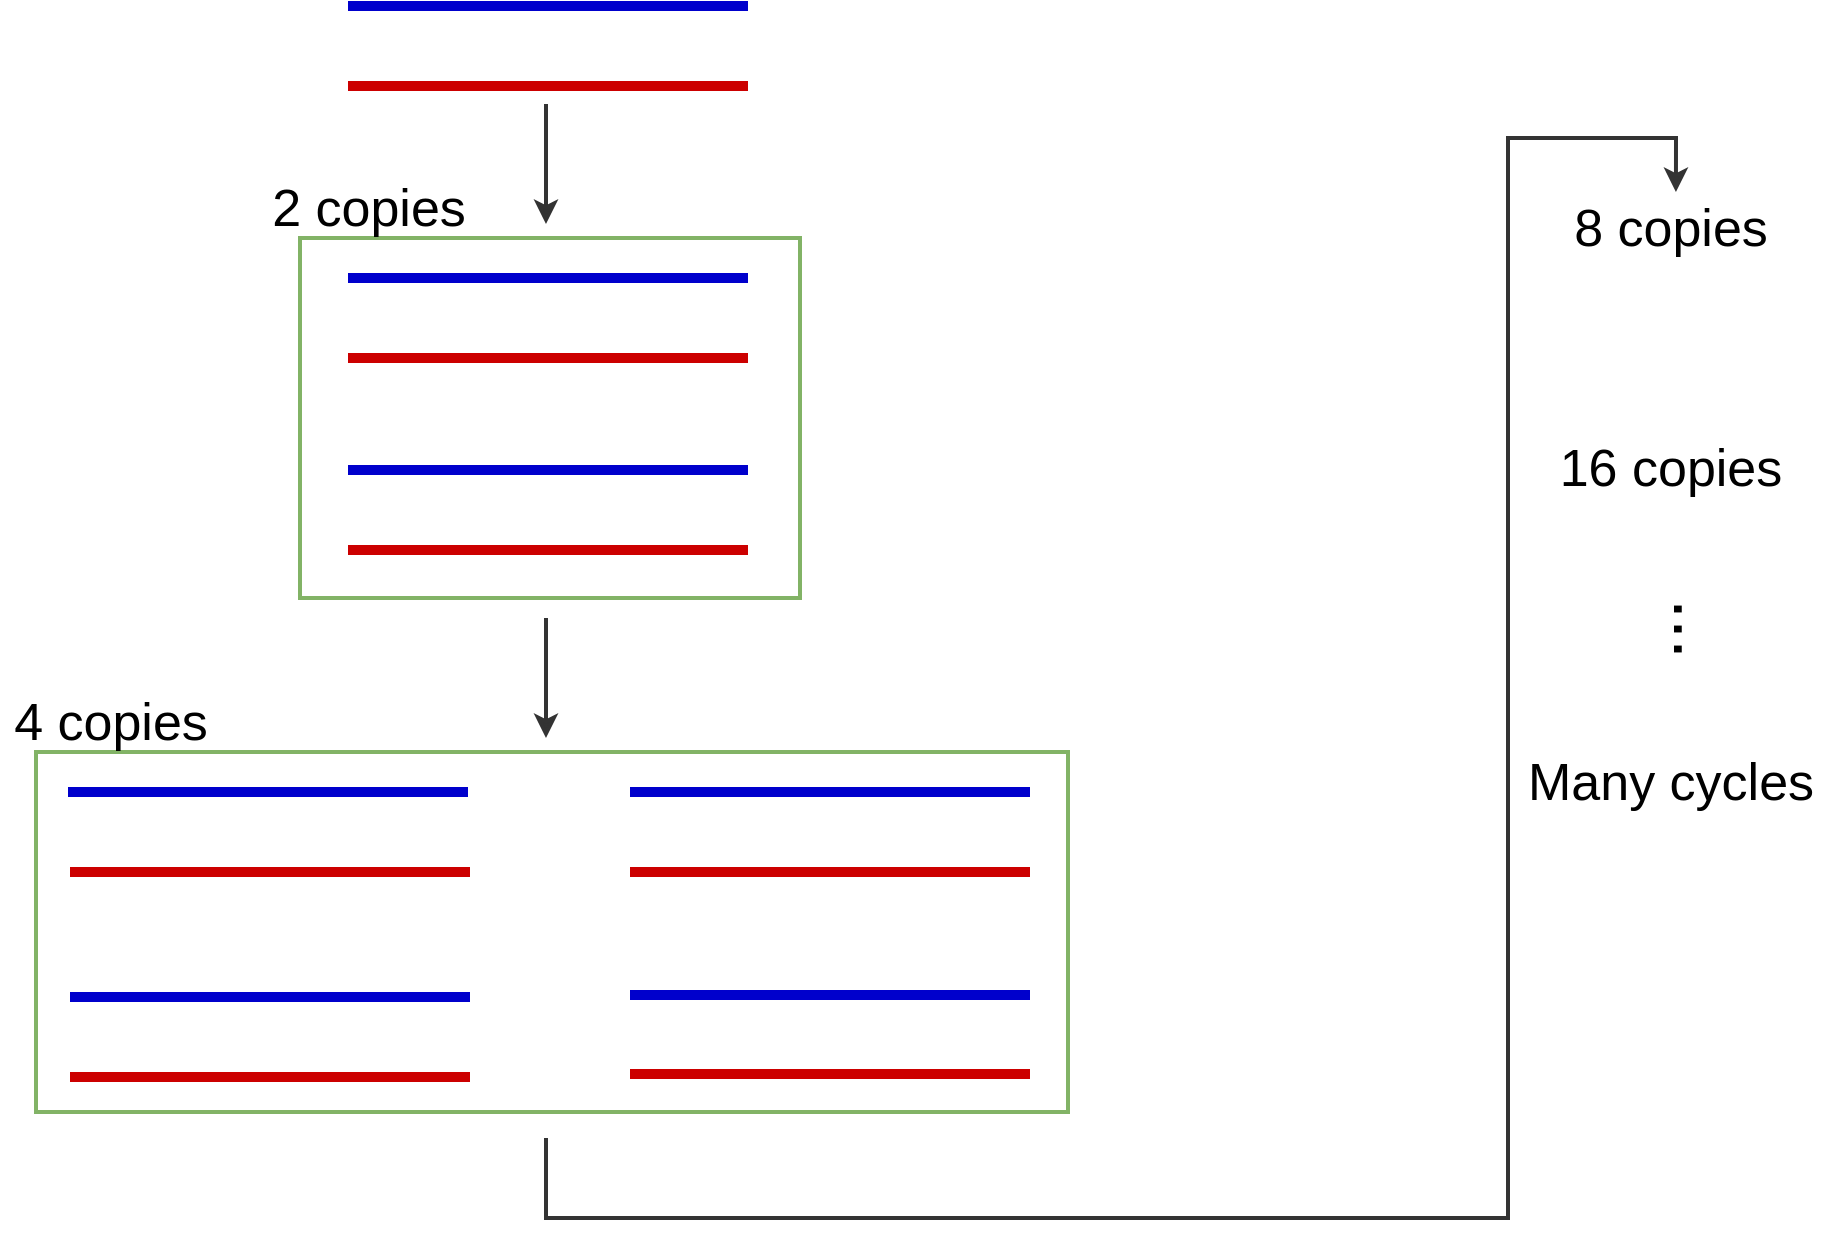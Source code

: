 <mxfile version="20.0.1" type="github">
  <diagram id="Y0OI4d2qTV6Y2nPtw35C" name="Page-1">
    <mxGraphModel dx="2370" dy="1257" grid="1" gridSize="10" guides="1" tooltips="1" connect="1" arrows="1" fold="1" page="1" pageScale="1" pageWidth="827" pageHeight="1169" math="0" shadow="0">
      <root>
        <mxCell id="0" />
        <mxCell id="1" parent="0" />
        <mxCell id="gdyWh-qwNyWKZYFmByXy-1" value="" style="endArrow=none;html=1;rounded=0;strokeWidth=5;fillColor=#b0e3e6;strokeColor=#0000CC;" parent="1" edge="1">
          <mxGeometry width="50" height="50" relative="1" as="geometry">
            <mxPoint x="240" y="64" as="sourcePoint" />
            <mxPoint x="440" y="64" as="targetPoint" />
          </mxGeometry>
        </mxCell>
        <mxCell id="gdyWh-qwNyWKZYFmByXy-2" value="" style="endArrow=none;html=1;rounded=0;strokeWidth=5;strokeColor=#CC0000;" parent="1" edge="1">
          <mxGeometry width="50" height="50" relative="1" as="geometry">
            <mxPoint x="240" y="104" as="sourcePoint" />
            <mxPoint x="440" y="104" as="targetPoint" />
          </mxGeometry>
        </mxCell>
        <mxCell id="gdyWh-qwNyWKZYFmByXy-3" value="" style="endArrow=none;html=1;rounded=0;strokeWidth=5;fillColor=#dae8fc;strokeColor=#0000CC;" parent="1" edge="1">
          <mxGeometry width="50" height="50" relative="1" as="geometry">
            <mxPoint x="240" y="200" as="sourcePoint" />
            <mxPoint x="440" y="200" as="targetPoint" />
          </mxGeometry>
        </mxCell>
        <mxCell id="gdyWh-qwNyWKZYFmByXy-4" value="" style="endArrow=none;html=1;rounded=0;strokeWidth=5;strokeColor=#CC0000;" parent="1" edge="1">
          <mxGeometry width="50" height="50" relative="1" as="geometry">
            <mxPoint x="240" y="336" as="sourcePoint" />
            <mxPoint x="440" y="336" as="targetPoint" />
          </mxGeometry>
        </mxCell>
        <mxCell id="gdyWh-qwNyWKZYFmByXy-5" value="" style="endArrow=none;html=1;rounded=0;strokeWidth=5;fillColor=#e3c800;strokeColor=#CC0000;" parent="1" edge="1">
          <mxGeometry width="50" height="50" relative="1" as="geometry">
            <mxPoint x="240" y="240" as="sourcePoint" />
            <mxPoint x="440" y="240" as="targetPoint" />
          </mxGeometry>
        </mxCell>
        <mxCell id="gdyWh-qwNyWKZYFmByXy-6" value="" style="endArrow=none;html=1;rounded=0;strokeWidth=5;strokeColor=#0000CC;" parent="1" edge="1">
          <mxGeometry width="50" height="50" relative="1" as="geometry">
            <mxPoint x="240" y="296" as="sourcePoint" />
            <mxPoint x="440" y="296" as="targetPoint" />
          </mxGeometry>
        </mxCell>
        <mxCell id="gdyWh-qwNyWKZYFmByXy-25" style="edgeStyle=orthogonalEdgeStyle;rounded=0;orthogonalLoop=1;jettySize=auto;html=1;fontSize=18;strokeColor=#333333;strokeWidth=2;" parent="1" edge="1">
          <mxGeometry relative="1" as="geometry">
            <mxPoint x="339" y="370" as="sourcePoint" />
            <mxPoint x="339" y="430" as="targetPoint" />
          </mxGeometry>
        </mxCell>
        <mxCell id="gdyWh-qwNyWKZYFmByXy-9" value="" style="rounded=0;whiteSpace=wrap;html=1;fontSize=18;fillColor=none;strokeColor=#82b366;strokeWidth=2;" parent="1" vertex="1">
          <mxGeometry x="216" y="180" width="250" height="180" as="geometry" />
        </mxCell>
        <mxCell id="gdyWh-qwNyWKZYFmByXy-10" value="&lt;font style=&quot;font-size: 26px;&quot;&gt;2 copies&lt;/font&gt;" style="text;html=1;align=center;verticalAlign=middle;resizable=0;points=[];autosize=1;strokeColor=none;fillColor=none;fontSize=18;" parent="1" vertex="1">
          <mxGeometry x="195" y="150" width="110" height="30" as="geometry" />
        </mxCell>
        <mxCell id="gdyWh-qwNyWKZYFmByXy-11" value="" style="endArrow=none;html=1;rounded=0;strokeWidth=5;fillColor=#dae8fc;strokeColor=#0000CC;" parent="1" edge="1">
          <mxGeometry width="50" height="50" relative="1" as="geometry">
            <mxPoint x="100" y="457" as="sourcePoint" />
            <mxPoint x="300" y="457" as="targetPoint" />
          </mxGeometry>
        </mxCell>
        <mxCell id="gdyWh-qwNyWKZYFmByXy-12" value="" style="endArrow=none;html=1;rounded=0;strokeWidth=5;strokeColor=#CC0000;" parent="1" edge="1">
          <mxGeometry width="50" height="50" relative="1" as="geometry">
            <mxPoint x="381" y="598" as="sourcePoint" />
            <mxPoint x="581" y="598" as="targetPoint" />
          </mxGeometry>
        </mxCell>
        <mxCell id="gdyWh-qwNyWKZYFmByXy-13" value="" style="endArrow=none;html=1;rounded=0;strokeWidth=5;fillColor=#e3c800;strokeColor=#CC0000;" parent="1" edge="1">
          <mxGeometry width="50" height="50" relative="1" as="geometry">
            <mxPoint x="101" y="599.5" as="sourcePoint" />
            <mxPoint x="301" y="599.5" as="targetPoint" />
          </mxGeometry>
        </mxCell>
        <mxCell id="gdyWh-qwNyWKZYFmByXy-14" value="" style="endArrow=none;html=1;rounded=0;strokeWidth=5;strokeColor=#0000CC;" parent="1" edge="1">
          <mxGeometry width="50" height="50" relative="1" as="geometry">
            <mxPoint x="381" y="457" as="sourcePoint" />
            <mxPoint x="581" y="457" as="targetPoint" />
          </mxGeometry>
        </mxCell>
        <mxCell id="gdyWh-qwNyWKZYFmByXy-30" style="edgeStyle=orthogonalEdgeStyle;rounded=0;orthogonalLoop=1;jettySize=auto;html=1;fontSize=36;strokeColor=#333333;strokeWidth=2;entryX=0.527;entryY=-0.1;entryDx=0;entryDy=0;entryPerimeter=0;" parent="1" target="gdyWh-qwNyWKZYFmByXy-27" edge="1">
          <mxGeometry relative="1" as="geometry">
            <mxPoint x="339" y="630" as="sourcePoint" />
            <Array as="points">
              <mxPoint x="339" y="670" />
              <mxPoint x="820" y="670" />
              <mxPoint x="820" y="130" />
              <mxPoint x="904" y="130" />
            </Array>
          </mxGeometry>
        </mxCell>
        <mxCell id="gdyWh-qwNyWKZYFmByXy-17" value="" style="rounded=0;whiteSpace=wrap;html=1;fontSize=18;fillColor=none;strokeColor=#82b366;strokeWidth=2;" parent="1" vertex="1">
          <mxGeometry x="84" y="437" width="516" height="180" as="geometry" />
        </mxCell>
        <mxCell id="gdyWh-qwNyWKZYFmByXy-18" value="&lt;font style=&quot;font-size: 26px;&quot;&gt;4 copies&lt;/font&gt;" style="text;html=1;align=center;verticalAlign=middle;resizable=0;points=[];autosize=1;strokeColor=none;fillColor=none;fontSize=18;" parent="1" vertex="1">
          <mxGeometry x="66" y="407" width="110" height="30" as="geometry" />
        </mxCell>
        <mxCell id="gdyWh-qwNyWKZYFmByXy-19" value="" style="endArrow=none;html=1;rounded=0;strokeWidth=5;fillColor=#b0e3e6;strokeColor=#CC0000;" parent="1" edge="1">
          <mxGeometry width="50" height="50" relative="1" as="geometry">
            <mxPoint x="101" y="497" as="sourcePoint" />
            <mxPoint x="301" y="497" as="targetPoint" />
          </mxGeometry>
        </mxCell>
        <mxCell id="gdyWh-qwNyWKZYFmByXy-20" value="" style="endArrow=none;html=1;rounded=0;strokeWidth=5;strokeColor=#0000CC;" parent="1" edge="1">
          <mxGeometry width="50" height="50" relative="1" as="geometry">
            <mxPoint x="101" y="559.5" as="sourcePoint" />
            <mxPoint x="301" y="559.5" as="targetPoint" />
          </mxGeometry>
        </mxCell>
        <mxCell id="gdyWh-qwNyWKZYFmByXy-21" value="" style="endArrow=none;html=1;rounded=0;strokeWidth=5;fillColor=#b0e3e6;strokeColor=#CC0000;" parent="1" edge="1">
          <mxGeometry width="50" height="50" relative="1" as="geometry">
            <mxPoint x="381" y="497" as="sourcePoint" />
            <mxPoint x="581" y="497" as="targetPoint" />
          </mxGeometry>
        </mxCell>
        <mxCell id="gdyWh-qwNyWKZYFmByXy-22" value="" style="endArrow=none;html=1;rounded=0;strokeWidth=5;strokeColor=#0000CC;" parent="1" edge="1">
          <mxGeometry width="50" height="50" relative="1" as="geometry">
            <mxPoint x="381" y="558.5" as="sourcePoint" />
            <mxPoint x="581" y="558.5" as="targetPoint" />
          </mxGeometry>
        </mxCell>
        <mxCell id="gdyWh-qwNyWKZYFmByXy-26" style="edgeStyle=orthogonalEdgeStyle;rounded=0;orthogonalLoop=1;jettySize=auto;html=1;exitX=0.5;exitY=1;exitDx=0;exitDy=0;entryX=0.5;entryY=0;entryDx=0;entryDy=0;fontSize=18;strokeColor=#333333;strokeWidth=2;" parent="1" edge="1">
          <mxGeometry relative="1" as="geometry">
            <mxPoint x="339" y="113" as="sourcePoint" />
            <mxPoint x="339" y="173" as="targetPoint" />
          </mxGeometry>
        </mxCell>
        <mxCell id="gdyWh-qwNyWKZYFmByXy-27" value="&lt;font style=&quot;font-size: 26px;&quot;&gt;8 copies&lt;/font&gt;" style="text;html=1;align=center;verticalAlign=middle;resizable=0;points=[];autosize=1;strokeColor=none;fillColor=none;fontSize=18;" parent="1" vertex="1">
          <mxGeometry x="846" y="160" width="110" height="30" as="geometry" />
        </mxCell>
        <mxCell id="gdyWh-qwNyWKZYFmByXy-28" value="&lt;font style=&quot;font-size: 26px;&quot;&gt;16 copies&lt;/font&gt;" style="text;html=1;align=center;verticalAlign=middle;resizable=0;points=[];autosize=1;strokeColor=none;fillColor=none;fontSize=18;" parent="1" vertex="1">
          <mxGeometry x="836" y="280" width="130" height="30" as="geometry" />
        </mxCell>
        <mxCell id="gdyWh-qwNyWKZYFmByXy-29" value="&lt;font style=&quot;font-size: 36px;&quot;&gt;...&lt;/font&gt;" style="text;html=1;align=center;verticalAlign=middle;resizable=0;points=[];autosize=1;strokeColor=none;fillColor=none;fontSize=18;rotation=90;" parent="1" vertex="1">
          <mxGeometry x="891" y="360" width="50" height="30" as="geometry" />
        </mxCell>
        <mxCell id="gdyWh-qwNyWKZYFmByXy-33" value="&lt;font style=&quot;font-size: 26px;&quot;&gt;Many cycles&lt;/font&gt;" style="text;html=1;align=center;verticalAlign=middle;resizable=0;points=[];autosize=1;strokeColor=none;fillColor=none;fontSize=18;" parent="1" vertex="1">
          <mxGeometry x="821" y="437" width="160" height="30" as="geometry" />
        </mxCell>
      </root>
    </mxGraphModel>
  </diagram>
</mxfile>
